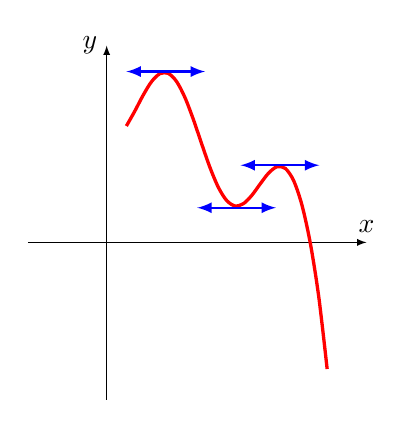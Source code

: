 \begin{tikzpicture}

	\draw[->,>=latex, black, very thin] (-1,0) -- (3.3,0) node[above] {$x$};
	\draw[->,>=latex, black, very thin] (0,-2) -- (0,2.5) node[left] {$y$};

%	\draw[domain=-0.25:2.5,black,thick,smooth] plot (\x,{0.6+0.4*\x+0.6*cos(4*\x r)});

    \draw[domain=0.25:2.8,red,very thick,smooth] plot (\x,{2-0.4*\x-0.6*cos(4*\x r)-1/(\x-3.45)^2});


%	\draw[myred,very thick] (0.25,0)--(2.85,0) node[midway,below] {$I$};

%	\draw[dashed] (0.25,0) -- (0.25,1.5);
%	\draw[dashed] (2.85,0) -- (2.85,-1.6);

%        \fill[myred] (0.25,0) circle (1.5pt);
%        \fill (0.25,1.45) circle (1.5pt);

    \coordinate (P) at (0.75,2.17);
    \draw[->,>=latex,blue,thick] (P)--+(0.5,0) ;
    \draw[->,>=latex,blue,thick] (P)--+(-0.5,0) ;

    \coordinate (Q) at (2.2,0.98);
    \draw[->,>=latex,blue,thick] (Q)--+(0.5,0) ;
    \draw[->,>=latex,blue,thick] (Q)--+(-0.5,0) ;

    \coordinate (R) at (1.65,0.44);
    \draw[->,>=latex,blue,thick] (R)--+(0.5,0) ;
    \draw[->,>=latex,blue,thick] (R)--+(-0.5,0) ;
\end{tikzpicture}
